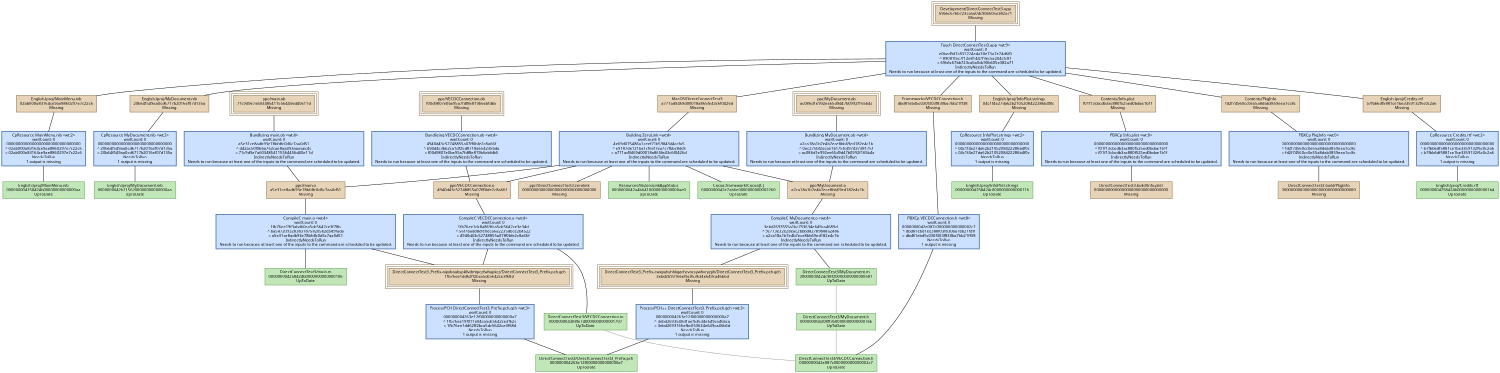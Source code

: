 digraph DirectConnectTest3 {
   size = "10.000000,8.500000";
   concentrate = false;

   node [ shape = box, style = filled, color = "0.3 0.5 0.6", fillcolor = "0.3 0.2 0.9", fontname = "Monaco", fontsize = "9" ];
   n00001 [ label = "Development/DirectConnectTest3.app\n69b6c67bb723ca5a0dc90b605e382a71\nMissing", color = "0.1 0.5 0.5", fillcolor = "0.1 0.2 0.9", peripheries = 3 ];
   n00002 [ label = "Contents/Info.plist\nf01f13cbcdb3ac880f525ed0bdae1b1f\nMissing", color = "0.1 0.5 0.5", fillcolor = "0.1 0.2 0.9" ];
   n00003 [ label = "DirectConnectTest3.build/Info.plist\n00000000000000000000000000000000\nMissing", color = "0.1 0.5 0.5", fillcolor = "0.1 0.2 0.9" ];
   n00004 [ label = "Contents/PkgInfo\nfd2f74560cc0e55a8dab3859eea1cc8c\nMissing", color = "0.1 0.5 0.5", fillcolor = "0.1 0.2 0.9" ];
   n00005 [ label = "DirectConnectTest3.build/PkgInfo\n00000000000000000000000000000000\nMissing", color = "0.1 0.5 0.5", fillcolor = "0.1 0.2 0.9" ];
   n00006 [ label = "English.lproj/Credits.rtf\nb7fbb6df5881ce1be3359132f6c0c2a6\nMissing", color = "0.1 0.5 0.5", fillcolor = "0.1 0.2 0.9" ];
   n00007 [ label = "English.lproj/Credits.rtf\n000000004258424b00000000000001b4\nUpToDate" ];
   n00008 [ label = "English.lproj/MainMenu.nib\n02ab000a83164ce9ae8860297e7c22c6\nMissing", color = "0.1 0.5 0.5", fillcolor = "0.1 0.2 0.9" ];
   n00009 [ label = "English.lproj/MainMenu.nib\n000000004258424b00000000000000aa\nUpToDate" ];
   n00010 [ label = "English.lproj/MyDocument.nib\n20b64f549aa0cd6717b2016ef07d135a\nMissing", color = "0.1 0.5 0.5", fillcolor = "0.1 0.2 0.9" ];
   n00011 [ label = "English.lproj/MyDocument.nib\n0000000042b1156200000000000000aa\nUpToDate" ];
   n00012 [ label = "English.lproj/InfoPlist.strings\n04c1f4e27da62b2105208422286b4f0c\nMissing", color = "0.1 0.5 0.5", fillcolor = "0.1 0.2 0.9" ];
   n00013 [ label = "English.lproj/InfoPlist.strings\n000000004258424c0000000000000116\nUpToDate" ];
   n00014 [ label = "ppc/MyDocument.o\na2ca18a1b7e4b7ece8bb69ed182e4c1b\nMissing", color = "0.1 0.5 0.5", fillcolor = "0.1 0.2 0.9" ];
   n00015 [ label = "DirectConnectTest3/DirectConnectTest3_Prefix.pch\n000000004263e12f00000000000000a7\nUpToDate" ];
   n00016 [ label = "DirectConnectTest3_Prefix-cwxpuhshhkgarhcvocsywhvryzph/DirectConnectTest3_Prefix.pch.gch\n3ebd2693166efbc053634e649ca46b6d\nMissing", color = "0.1 0.5 0.5", fillcolor = "0.1 0.2 0.9", peripheries = 3 ];
   n00017 [ label = "DirectConnectTest3/MyDocument.m\n0000000042dc98f20000000000000681\nUpToDate" ];
   n00018 [ label = "ppc/main.o\na5e31ce8adb93e78bfdfc0d6c7aa0d51\nMissing", color = "0.1 0.5 0.5", fillcolor = "0.1 0.2 0.9" ];
   n00019 [ label = "DirectConnectTest3_Prefix-aipxboubspkllvdmtpczfwhupkcz/DirectConnectTest3_Prefix.pch.gch\n1fb76ee1dd62ff2bca5dc5642ce3f68d\nMissing", color = "0.1 0.5 0.5", fillcolor = "0.1 0.2 0.9", peripheries = 3 ];
   n00020 [ label = "DirectConnectTest3/main.m\n000000004258424b0000000000000106\nUpToDate" ];
   n00021 [ label = "ppc/VECDCConnection.o\n4940d43c52748855a07ff0bfe2c8a66f\nMissing", color = "0.1 0.5 0.5", fillcolor = "0.1 0.2 0.9" ];
   n00022 [ label = "DirectConnectTest3/VECDCConnection.m\n000000004308fe740000000000001707\nUpToDate" ];
   n00023 [ label = "MacOS/DirectConnectTest3\na771ad9469d00018a865fe43c6f0426d\nMissing", color = "0.1 0.5 0.5", fillcolor = "0.1 0.2 0.9" ];
   n00024 [ label = "ppc/MyDocument.ob\nac086d1e992ee65d9d47b0992f165b4a\nMissing", color = "0.1 0.5 0.5", fillcolor = "0.1 0.2 0.9", peripheries = 3 ];
   n00025 [ label = "ppc/main.ob\n71c9d9e7a6034854115564456d40e11d\nMissing", color = "0.1 0.5 0.5", fillcolor = "0.1 0.2 0.9", peripheries = 3 ];
   n00026 [ label = "ppc/VECDCConnection.ob\nf00d9807e0be95a7fdf8e819b6ebfdb5\nMissing", color = "0.1 0.5 0.5", fillcolor = "0.1 0.2 0.9", peripheries = 3 ];
   n00027 [ label = "Resources/libZeroLinkAppStub.a\n0000000042a4b6410000000000000ae0\nUpToDate" ];
   n00028 [ label = "Cocoa.framework/Cocoa[C]\n0000000042e7ab6e0000000000002260\nUpToDate" ];
   n00029 [ label = "ppc/DirectConnectTest3.zerolink\n00000000000000000000000000000000\nMissing", color = "0.1 0.5 0.5", fillcolor = "0.1 0.2 0.9" ];
   n00030 [ label = "Frameworks/VECDCConnection.h\ndbd81ebd5c030f303f830ba7bb21ff38\nMissing", color = "0.1 0.5 0.5", fillcolor = "0.1 0.2 0.9" ];
   n00031 [ label = "DirectConnectTest3/VECDCConnection.h\n0000000042e087c000000000000002c7\nUpToDate" ];
   n00032 [ label = "DirectConnectTest3/MyDocument.h\n000000004308ff3500000000000007b6\nUpToDate" ];

   node [ shape = box, style = "filled,bold", color = "0.7 0.5 0.7", fillcolor = "0.7 0.2 1.0", fontname = "Monaco", fontsize = "9" ];
   c00001 [ label = "PBXCp Info.plist <wt:0>\nwaitCount: 0\n00000000000000000000000000000000\n^ f01f13cbcdb3ac880f525ed0bdae1b1f\n= f01f13cbcdb3ac880f525ed0bdae1b1f\nIndirectlyNeedsToRun\nNeeds to run because at least one of the inputs to the command are scheduled to be updated.", color = "0.6 0.5 0.7", fillcolor = "0.6 0.2 1.0" ];
   c00002 [ label = "PBXCp PkgInfo <wt:0>\nwaitCount: 0\n00000000000000000000000000000000\n^ fd2f74560cc0e55a8dab3859eea1cc8c\n= fd2f74560cc0e55a8dab3859eea1cc8c\nIndirectlyNeedsToRun\nNeeds to run because at least one of the inputs to the command are scheduled to be updated.", color = "0.6 0.5 0.7", fillcolor = "0.6 0.2 1.0" ];
   c00003 [ label = "CpResource Credits.rtf <wt:2>\nwaitCount: 0\n00000000000000000000000000000000\n^ b7fbb6df5881ce1be3359132f6c0c2a6\n= b7fbb6df5881ce1be3359132f6c0c2a6\nNeedsToRun\n1 output is missing", color = "0.6 0.5 0.7", fillcolor = "0.6 0.2 1.0" ];
   c00004 [ label = "CpResource MainMenu.nib <wt:2>\nwaitCount: 0\n00000000000000000000000000000000\n^ 02ab000a83164ce9ae8860297e7c22c6\n= 02ab000a83164ce9ae8860297e7c22c6\nNeedsToRun\n1 output is missing", color = "0.6 0.5 0.7", fillcolor = "0.6 0.2 1.0" ];
   c00005 [ label = "CpResource MyDocument.nib <wt:2>\nwaitCount: 0\n00000000000000000000000000000000\n^ 20b64f549aa0cd6717b2016ef07d135a\n= 20b64f549aa0cd6717b2016ef07d135a\nNeedsToRun\n1 output is missing", color = "0.6 0.5 0.7", fillcolor = "0.6 0.2 1.0" ];
   c00006 [ label = "CpResource InfoPlist.strings <wt:2>\nwaitCount: 0\n00000000000000000000000000000000\n^ 04c1f4e27da62b2105208422286b4f0c\n= 04c1f4e27da62b2105208422286b4f0c\nNeedsToRun\n1 output is missing", color = "0.6 0.5 0.7", fillcolor = "0.6 0.2 1.0" ];
   c00007 [ label = "CompileC MyDocument.o <wt:4>\nwaitCount: 0\n3ebd2693555a1bc753634e649ca4689d\n^ 9c773e32e2beac2bbbd82789848a2486\n= a2ca18a1b7e4b7ece8bb69ed182e4c1b\nIndirectlyNeedsToRun\nNeeds to run because at least one of the inputs to the command are scheduled to be updated.", color = "0.6 0.5 0.7", fillcolor = "0.6 0.2 1.0" ];
   c00008 [ label = "ProcessPCH++ DirectConnectTest3_Prefix.pch.gch <wt:3>\nwaitCount: 0\n000000004263e12f00000000000000a7\n^ 3ebd2693540d1aef53634e649ca46bca\n= 3ebd2693166efbc053634e649ca46b6d\nNeedsToRun\n1 output is missing", color = "0.6 0.5 0.7", fillcolor = "0.6 0.2 1.0" ];
   c00009 [ label = "CompileC main.o <wt:4>\nwaitCount: 0\n1fb76ee19f3abd60ca5dc5642ce3f78b\n^ ba54720932838318758205b2eb49fada\n= a5e31ce8adb93e78bfdfc0d6c7aa0d51\nIndirectlyNeedsToRun\nNeeds to run because at least one of the inputs to the command are scheduled to be updated.", color = "0.6 0.5 0.7", fillcolor = "0.6 0.2 1.0" ];
   c00010 [ label = "ProcessPCH DirectConnectTest3_Prefix.pch.gch <wt:3>\nwaitCount: 0\n000000004263e12f00000000000000a7\n^ 1fb76ee19f011e04ca5dc5642ce3f62a\n= 1fb76ee1dd62ff2bca5dc5642ce3f68d\nNeedsToRun\n1 output is missing", color = "0.6 0.5 0.7", fillcolor = "0.6 0.2 1.0" ];
   c00011 [ label = "CompileC VECDCConnection.o <wt:4>\nwaitCount: 0\n1fb76ee1dc8a869fca5dc5642ce3e34d\n^ 56f7badd8efe0eca6a2235dbce2b4522\n= 4940d43c52748855a07ff0bfe2c8a66f\nIndirectlyNeedsToRun\nNeeds to run because at least one of the inputs to the command are scheduled to be updated.", color = "0.6 0.5 0.7", fillcolor = "0.6 0.2 1.0" ];
   c00012 [ label = "Bundlizing MyDocument.ob <wt:4>\nwaitCount: 0\na2ca18a1b7e4b7ece8bb69ed182e4c1b\n^ 0ec275bf2eca51b175fcd97437381751\n= ac086d1e992ee65d9d47b0992f165b4a\nIndirectlyNeedsToRun\nNeeds to run because at least one of the inputs to the command are scheduled to be updated.", color = "0.6 0.5 0.7", fillcolor = "0.6 0.2 1.0" ];
   c00013 [ label = "Bundlizing main.ob <wt:4>\nwaitCount: 0\na5e31ce8adb93e78bfdfc0d6c7aa0d51\n^ d42ac50f0bba762cae8aa493aaeaec4c\n= 71c9d9e7a6034854115564456d40e11d\nIndirectlyNeedsToRun\nNeeds to run because at least one of the inputs to the command are scheduled to be updated.", color = "0.6 0.5 0.7", fillcolor = "0.6 0.2 1.0" ];
   c00014 [ label = "Bundlizing VECDCConnection.ob <wt:4>\nwaitCount: 0\n4940d43c52748855a07ff0bfe2c8a66f\n^ b94d4c3bb2ca1df25d8718a654235bda\n= f00d9807e0be95a7fdf8e819b6ebfdb5\nIndirectlyNeedsToRun\nNeeds to run because at least one of the inputs to the command are scheduled to be updated.", color = "0.6 0.5 0.7", fillcolor = "0.6 0.2 1.0" ];
   c00015 [ label = "Building ZeroLink <wt:4>\nwaitCount: 0\n4e69d075486a1ceef71b59843d4ccfa5\n^ e9187de121ba1cf65f7ea7c7fbbc8dc8\n= a771ad9469d00018a865fe43c6f0426d\nIndirectlyNeedsToRun\nNeeds to run because at least one of the inputs to the command are scheduled to be updated.", color = "0.6 0.5 0.7", fillcolor = "0.6 0.2 1.0" ];
   c00016 [ label = "PBXCp VECDCConnection.h <wt:8>\nwaitCount: 0\n0000000042e087c000000000000002c7\n^ dbd81ebd1ee388f03f830ba7bb21fdff\n= dbd81ebd5c030f303f830ba7bb21ff38\nNeedsToRun\n1 output is missing", color = "0.6 0.5 0.7", fillcolor = "0.6 0.2 1.0" ];
   c00017 [ label = "Touch DirectConnectTest3.app <wt:9>\nwaitCount: 0\ne0bed9d7c831224e4a30e73a7e74d6f0\n^ 89081fac7f12e81447f9ec5a204cfc81\n= 69b6c67bb723ca5a0dc90b605e382a71\nIndirectlyNeedsToRun\nNeeds to run because at least one of the inputs to the command are scheduled to be updated.", color = "0.6 0.5 0.7", fillcolor = "0.6 0.2 1.0" ];

   edge [ style = solid, color = black, arrowhead = none, arrowtail = normal ];
   n00001 -> { c00017 };
   n00002 -> { c00001 };
   n00004 -> { c00002 };
   n00006 -> { c00003 };
   n00008 -> { c00004 };
   n00010 -> { c00005 };
   n00012 -> { c00006 };
   n00014 -> { c00007 };
   n00016 -> { c00008 };
   n00018 -> { c00009 };
   n00019 -> { c00010 };
   n00021 -> { c00011 };
   n00023 -> { c00015 };
   n00024 -> { c00012 };
   n00025 -> { c00013 };
   n00026 -> { c00014 };
   n00030 -> { c00016 };
   c00001 -> { n00003 };
   c00002 -> { n00005 n00005 };
   c00003 -> { n00007 n00007 };
   c00004 -> { n00009 n00009 };
   c00005 -> { n00011 n00011 };
   c00006 -> { n00013 n00013 };
   c00007 -> { n00016 n00017 };
   c00008 -> { n00015 };
   c00009 -> { n00019 n00020 };
   c00010 -> { n00015 };
   c00011 -> { n00019 n00022 };
   c00012 -> { n00014 };
   c00013 -> { n00018 };
   c00014 -> { n00021 };
   c00015 -> { n00014 n00018 n00021 n00027 n00028 n00029 };
   c00016 -> { n00031 };
   c00017 -> { n00002 n00004 n00006 n00008 n00010 n00012 n00023 n00030 };

   edge [ style = solid, color = gray60, arrowhead = none, arrowtail = normal ];
   n00017 -> { n00032 };
   n00022 -> { n00031 };
   n00032 -> { n00031 };
}
